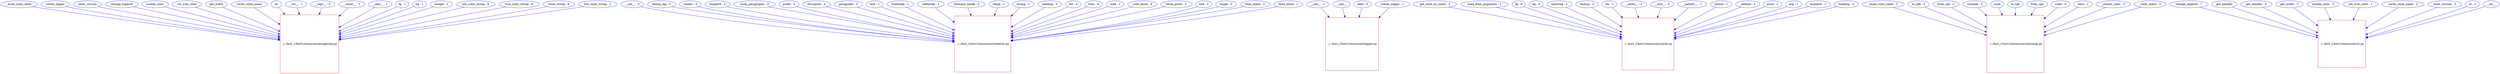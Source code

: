 // Relationships between methods and files(in Python files are modules)
digraph {
	_build_color_table [color=blue]
	"../../hist_1/hist1/resources/escapeseq.py" [color=red shape=square]
	_build_color_table -> "../../hist_1/hist1/resources/escapeseq.py" [color=blue]
	create_logger [color=blue]
	"../../hist_1/hist1/resources/escapeseq.py" [color=red shape=square]
	create_logger -> "../../hist_1/hist1/resources/escapeseq.py" [color=blue]
	show_version [color=blue]
	"../../hist_1/hist1/resources/escapeseq.py" [color=red shape=square]
	show_version -> "../../hist_1/hist1/resources/escapeseq.py" [color=blue]
	change_loglevel [color=blue]
	"../../hist_1/hist1/resources/escapeseq.py" [color=red shape=square]
	change_loglevel -> "../../hist_1/hist1/resources/escapeseq.py" [color=blue]
	enable_color [color=blue]
	"../../hist_1/hist1/resources/escapeseq.py" [color=red shape=square]
	enable_color -> "../../hist_1/hist1/resources/escapeseq.py" [color=blue]
	set_true_color [color=blue]
	"../../hist_1/hist1/resources/escapeseq.py" [color=red shape=square]
	set_true_color -> "../../hist_1/hist1/resources/escapeseq.py" [color=blue]
	get_width [color=blue]
	"../../hist_1/hist1/resources/escapeseq.py" [color=red shape=square]
	get_width -> "../../hist_1/hist1/resources/escapeseq.py" [color=blue]
	verify_style_name [color=blue]
	"../../hist_1/hist1/resources/escapeseq.py" [color=red shape=square]
	verify_style_name -> "../../hist_1/hist1/resources/escapeseq.py" [color=blue]
	cli [color=blue]
	"../../hist_1/hist1/resources/escapeseq.py" [color=red shape=square]
	cli -> "../../hist_1/hist1/resources/escapeseq.py" [color=blue]
	"__init__ - 3" [color=blue]
	"../../hist_1/hist1/resources/renderer.py" [color=red shape=square]
	"__init__ - 3" -> "../../hist_1/hist1/resources/renderer.py" [color=blue]
	"__str__ - 1" [color=blue]
	"../../hist_1/hist1/resources/escapeseq.py" [color=red shape=square]
	"__str__ - 1" -> "../../hist_1/hist1/resources/escapeseq.py" [color=blue]
	"__repr__ - 3" [color=blue]
	"../../hist_1/hist1/resources/escapeseq.py" [color=red shape=square]
	"__repr__ - 3" -> "../../hist_1/hist1/resources/escapeseq.py" [color=blue]
	"__enter__ - 1" [color=blue]
	"../../hist_1/hist1/resources/escapeseq.py" [color=red shape=square]
	"__enter__ - 1" -> "../../hist_1/hist1/resources/escapeseq.py" [color=blue]
	"__exit__ - 1" [color=blue]
	"../../hist_1/hist1/resources/escapeseq.py" [color=red shape=square]
	"__exit__ - 1" -> "../../hist_1/hist1/resources/escapeseq.py" [color=blue]
	"fg - 1" [color=blue]
	"../../hist_1/hist1/resources/escapeseq.py" [color=red shape=square]
	"fg - 1" -> "../../hist_1/hist1/resources/escapeseq.py" [color=blue]
	"bg - 1" [color=blue]
	"../../hist_1/hist1/resources/escapeseq.py" [color=red shape=square]
	"bg - 1" -> "../../hist_1/hist1/resources/escapeseq.py" [color=blue]
	"escape - 2" [color=blue]
	"../../hist_1/hist1/resources/escapeseq.py" [color=red shape=square]
	"escape - 2" -> "../../hist_1/hist1/resources/escapeseq.py" [color=blue]
	"low_color_string - 6" [color=blue]
	"../../hist_1/hist1/resources/escapeseq.py" [color=red shape=square]
	"low_color_string - 6" -> "../../hist_1/hist1/resources/escapeseq.py" [color=blue]
	"true_color_string - 6" [color=blue]
	"../../hist_1/hist1/resources/escapeseq.py" [color=red shape=square]
	"true_color_string - 6" -> "../../hist_1/hist1/resources/escapeseq.py" [color=blue]
	"reset_string - 6" [color=blue]
	"../../hist_1/hist1/resources/escapeseq.py" [color=red shape=square]
	"reset_string - 6" -> "../../hist_1/hist1/resources/escapeseq.py" [color=blue]
	"full_reset_string - 1" [color=blue]
	"../../hist_1/hist1/resources/escapeseq.py" [color=red shape=square]
	"full_reset_string - 1" -> "../../hist_1/hist1/resources/escapeseq.py" [color=blue]
	"debug_tag - 3" [color=blue]
	"../../hist_1/hist1/resources/renderer.py" [color=red shape=square]
	"debug_tag - 3" -> "../../hist_1/hist1/resources/renderer.py" [color=blue]
	"render - 3" [color=blue]
	"../../hist_1/hist1/resources/renderer.py" [color=red shape=square]
	"render - 3" -> "../../hist_1/hist1/resources/renderer.py" [color=blue]
	"dispatch - 2" [color=blue]
	"../../hist_1/hist1/resources/renderer.py" [color=red shape=square]
	"dispatch - 2" -> "../../hist_1/hist1/resources/renderer.py" [color=blue]
	"wrap_paragraphs - 3" [color=blue]
	"../../hist_1/hist1/resources/renderer.py" [color=red shape=square]
	"wrap_paragraphs - 3" -> "../../hist_1/hist1/resources/renderer.py" [color=blue]
	"prefix - 5" [color=blue]
	"../../hist_1/hist1/resources/renderer.py" [color=red shape=square]
	"prefix - 5" -> "../../hist_1/hist1/resources/renderer.py" [color=blue]
	"document - 4" [color=blue]
	"../../hist_1/hist1/resources/renderer.py" [color=red shape=square]
	"document - 4" -> "../../hist_1/hist1/resources/renderer.py" [color=blue]
	"paragraph - 2" [color=blue]
	"../../hist_1/hist1/resources/renderer.py" [color=red shape=square]
	"paragraph - 2" -> "../../hist_1/hist1/resources/renderer.py" [color=blue]
	"text - 1" [color=blue]
	"../../hist_1/hist1/resources/renderer.py" [color=red shape=square]
	"text - 1" -> "../../hist_1/hist1/resources/renderer.py" [color=blue]
	"linebreak - 1" [color=blue]
	"../../hist_1/hist1/resources/renderer.py" [color=red shape=square]
	"linebreak - 1" -> "../../hist_1/hist1/resources/renderer.py" [color=blue]
	"softbreak - 1" [color=blue]
	"../../hist_1/hist1/resources/renderer.py" [color=red shape=square]
	"softbreak - 1" -> "../../hist_1/hist1/resources/renderer.py" [color=blue]
	"thematic_break - 2" [color=blue]
	"../../hist_1/hist1/resources/renderer.py" [color=red shape=square]
	"thematic_break - 2" -> "../../hist_1/hist1/resources/renderer.py" [color=blue]
	"emph - 1" [color=blue]
	"../../hist_1/hist1/resources/renderer.py" [color=red shape=square]
	"emph - 1" -> "../../hist_1/hist1/resources/renderer.py" [color=blue]
	"strong - 1" [color=blue]
	"../../hist_1/hist1/resources/renderer.py" [color=red shape=square]
	"strong - 1" -> "../../hist_1/hist1/resources/renderer.py" [color=blue]
	"heading - 3" [color=blue]
	"../../hist_1/hist1/resources/renderer.py" [color=red shape=square]
	"heading - 3" -> "../../hist_1/hist1/resources/renderer.py" [color=blue]
	"list - 4" [color=blue]
	"../../hist_1/hist1/resources/renderer.py" [color=red shape=square]
	"list - 4" -> "../../hist_1/hist1/resources/renderer.py" [color=blue]
	"item - 4" [color=blue]
	"../../hist_1/hist1/resources/renderer.py" [color=red shape=square]
	"item - 4" -> "../../hist_1/hist1/resources/renderer.py" [color=blue]
	"code - 1" [color=blue]
	"../../hist_1/hist1/resources/renderer.py" [color=red shape=square]
	"code - 1" -> "../../hist_1/hist1/resources/renderer.py" [color=blue]
	"code_block - 4" [color=blue]
	"../../hist_1/hist1/resources/renderer.py" [color=red shape=square]
	"code_block - 4" -> "../../hist_1/hist1/resources/renderer.py" [color=blue]
	"block_quote - 1" [color=blue]
	"../../hist_1/hist1/resources/renderer.py" [color=red shape=square]
	"block_quote - 1" -> "../../hist_1/hist1/resources/renderer.py" [color=blue]
	"link - 2" [color=blue]
	"../../hist_1/hist1/resources/renderer.py" [color=red shape=square]
	"link - 2" -> "../../hist_1/hist1/resources/renderer.py" [color=blue]
	"image - 2" [color=blue]
	"../../hist_1/hist1/resources/renderer.py" [color=red shape=square]
	"image - 2" -> "../../hist_1/hist1/resources/renderer.py" [color=blue]
	"html_inline - 2" [color=blue]
	"../../hist_1/hist1/resources/renderer.py" [color=red shape=square]
	"html_inline - 2" -> "../../hist_1/hist1/resources/renderer.py" [color=blue]
	"html_block - 1" [color=blue]
	"../../hist_1/hist1/resources/renderer.py" [color=red shape=square]
	"html_block - 1" -> "../../hist_1/hist1/resources/renderer.py" [color=blue]
	"__init__ - 1" [color=blue]
	"../../hist_1/hist1/resources/logger.py" [color=red shape=square]
	"__init__ - 1" -> "../../hist_1/hist1/resources/logger.py" [color=blue]
	"get_style_by_name - 2" [color=blue]
	"../../hist_1/hist1/resources/styler.py" [color=red shape=square]
	"get_style_by_name - 2" -> "../../hist_1/hist1/resources/styler.py" [color=blue]
	"eseq_from_pygments - 2" [color=blue]
	"../../hist_1/hist1/resources/styler.py" [color=red shape=square]
	"eseq_from_pygments - 2" -> "../../hist_1/hist1/resources/styler.py" [color=blue]
	"fg - 0" [color=blue]
	"../../hist_1/hist1/resources/styler.py" [color=red shape=square]
	"fg - 0" -> "../../hist_1/hist1/resources/styler.py" [color=blue]
	"bg - 0" [color=blue]
	"../../hist_1/hist1/resources/styler.py" [color=red shape=square]
	"bg - 0" -> "../../hist_1/hist1/resources/styler.py" [color=blue]
	"entering - 2" [color=blue]
	"../../hist_1/hist1/resources/styler.py" [color=red shape=square]
	"entering - 2" -> "../../hist_1/hist1/resources/styler.py" [color=blue]
	"exiting - 2" [color=blue]
	"../../hist_1/hist1/resources/styler.py" [color=red shape=square]
	"exiting - 2" -> "../../hist_1/hist1/resources/styler.py" [color=blue]
	"cm - 2" [color=blue]
	"../../hist_1/hist1/resources/styler.py" [color=red shape=square]
	"cm - 2" -> "../../hist_1/hist1/resources/styler.py" [color=blue]
	"__enter__ - 2" [color=blue]
	"../../hist_1/hist1/resources/styler.py" [color=red shape=square]
	"__enter__ - 2" -> "../../hist_1/hist1/resources/styler.py" [color=blue]
	"__exit__ - 5" [color=blue]
	"../../hist_1/hist1/resources/styler.py" [color=red shape=square]
	"__exit__ - 5" -> "../../hist_1/hist1/resources/styler.py" [color=blue]
	"__getattr__ - 1" [color=blue]
	"../../hist_1/hist1/resources/styler.py" [color=red shape=square]
	"__getattr__ - 1" -> "../../hist_1/hist1/resources/styler.py" [color=blue]
	"stylize - 1" [color=blue]
	"../../hist_1/hist1/resources/styler.py" [color=red shape=square]
	"stylize - 1" -> "../../hist_1/hist1/resources/styler.py" [color=blue]
	"_default - 2" [color=blue]
	"../../hist_1/hist1/resources/styler.py" [color=red shape=square]
	"_default - 2" -> "../../hist_1/hist1/resources/styler.py" [color=blue]
	"push - 1" [color=blue]
	"../../hist_1/hist1/resources/styler.py" [color=red shape=square]
	"push - 1" -> "../../hist_1/hist1/resources/styler.py" [color=blue]
	"pop - 1" [color=blue]
	"../../hist_1/hist1/resources/styler.py" [color=red shape=square]
	"pop - 1" -> "../../hist_1/hist1/resources/styler.py" [color=blue]
	"dispatch - 1" [color=blue]
	"../../hist_1/hist1/resources/styler.py" [color=red shape=square]
	"dispatch - 1" -> "../../hist_1/hist1/resources/styler.py" [color=blue]
	"heading - 2" [color=blue]
	"../../hist_1/hist1/resources/styler.py" [color=red shape=square]
	"heading - 2" -> "../../hist_1/hist1/resources/styler.py" [color=blue]
	"_build_color_table - 3" [color=blue]
	"../../hist_1/hist1/resources/colormap.py" [color=red shape=square]
	"_build_color_table - 3" -> "../../hist_1/hist1/resources/colormap.py" [color=blue]
	"to_rgb - 2" [color=blue]
	"../../hist_1/hist1/resources/colormap.py" [color=red shape=square]
	"to_rgb - 2" -> "../../hist_1/hist1/resources/colormap.py" [color=blue]
	"from_rgb - 2" [color=blue]
	"../../hist_1/hist1/resources/colormap.py" [color=red shape=square]
	"from_rgb - 2" -> "../../hist_1/hist1/resources/colormap.py" [color=blue]
	"reshade - 3" [color=blue]
	"../../hist_1/hist1/resources/colormap.py" [color=red shape=square]
	"reshade - 3" -> "../../hist_1/hist1/resources/colormap.py" [color=blue]
	scale [color=blue]
	"../../hist_1/hist1/resources/colormap.py" [color=red shape=square]
	scale -> "../../hist_1/hist1/resources/colormap.py" [color=blue]
	to_rgb [color=blue]
	"../../hist_1/hist1/resources/colormap.py" [color=red shape=square]
	to_rgb -> "../../hist_1/hist1/resources/colormap.py" [color=blue]
	from_rgb [color=blue]
	"../../hist_1/hist1/resources/colormap.py" [color=red shape=square]
	from_rgb -> "../../hist_1/hist1/resources/colormap.py" [color=blue]
	"scale - 0" [color=blue]
	"../../hist_1/hist1/resources/colormap.py" [color=red shape=square]
	"scale - 0" -> "../../hist_1/hist1/resources/colormap.py" [color=blue]
	"color - 1" [color=blue]
	"../../hist_1/hist1/resources/colormap.py" [color=red shape=square]
	"color - 1" -> "../../hist_1/hist1/resources/colormap.py" [color=blue]
	"_closest_color - 3" [color=blue]
	"../../hist_1/hist1/resources/colormap.py" [color=red shape=square]
	"_closest_color - 3" -> "../../hist_1/hist1/resources/colormap.py" [color=blue]
	"_color_index - 3" [color=blue]
	"../../hist_1/hist1/resources/colormap.py" [color=red shape=square]
	"_color_index - 3" -> "../../hist_1/hist1/resources/colormap.py" [color=blue]
	"change_loglevel - 7" [color=blue]
	"../../hist_1/hist1/resources/cli.py" [color=red shape=square]
	"change_loglevel - 7" -> "../../hist_1/hist1/resources/cli.py" [color=blue]
	get_handler [color=blue]
	"../../hist_1/hist1/resources/cli.py" [color=red shape=square]
	get_handler -> "../../hist_1/hist1/resources/cli.py" [color=blue]
	"get_handler - 0" [color=blue]
	"../../hist_1/hist1/resources/cli.py" [color=red shape=square]
	"get_handler - 0" -> "../../hist_1/hist1/resources/cli.py" [color=blue]
	"get_width - 7" [color=blue]
	"../../hist_1/hist1/resources/cli.py" [color=red shape=square]
	"get_width - 7" -> "../../hist_1/hist1/resources/cli.py" [color=blue]
	"enable_color - 3" [color=blue]
	"../../hist_1/hist1/resources/cli.py" [color=red shape=square]
	"enable_color - 3" -> "../../hist_1/hist1/resources/cli.py" [color=blue]
	"set_true_color - 1" [color=blue]
	"../../hist_1/hist1/resources/cli.py" [color=red shape=square]
	"set_true_color - 1" -> "../../hist_1/hist1/resources/cli.py" [color=blue]
	"verify_style_name - 2" [color=blue]
	"../../hist_1/hist1/resources/cli.py" [color=red shape=square]
	"verify_style_name - 2" -> "../../hist_1/hist1/resources/cli.py" [color=blue]
	"show_version - 3" [color=blue]
	"../../hist_1/hist1/resources/cli.py" [color=red shape=square]
	"show_version - 3" -> "../../hist_1/hist1/resources/cli.py" [color=blue]
	"cli - 1" [color=blue]
	"../../hist_1/hist1/resources/cli.py" [color=red shape=square]
	"cli - 1" -> "../../hist_1/hist1/resources/cli.py" [color=blue]
	__init__ [color=blue]
	"../../hist_1/hist1/resources/logger.py" [color=red shape=square]
	__init__ -> "../../hist_1/hist1/resources/logger.py" [color=blue]
	__str__ [color=blue]
	"../../hist_1/hist1/resources/cli.py" [color=red shape=square]
	__str__ -> "../../hist_1/hist1/resources/cli.py" [color=blue]
	"emit - 3" [color=blue]
	"../../hist_1/hist1/resources/logger.py" [color=red shape=square]
	"emit - 3" -> "../../hist_1/hist1/resources/logger.py" [color=blue]
	"create_logger - 1" [color=blue]
	"../../hist_1/hist1/resources/logger.py" [color=red shape=square]
	"create_logger - 1" -> "../../hist_1/hist1/resources/logger.py" [color=blue]
}
